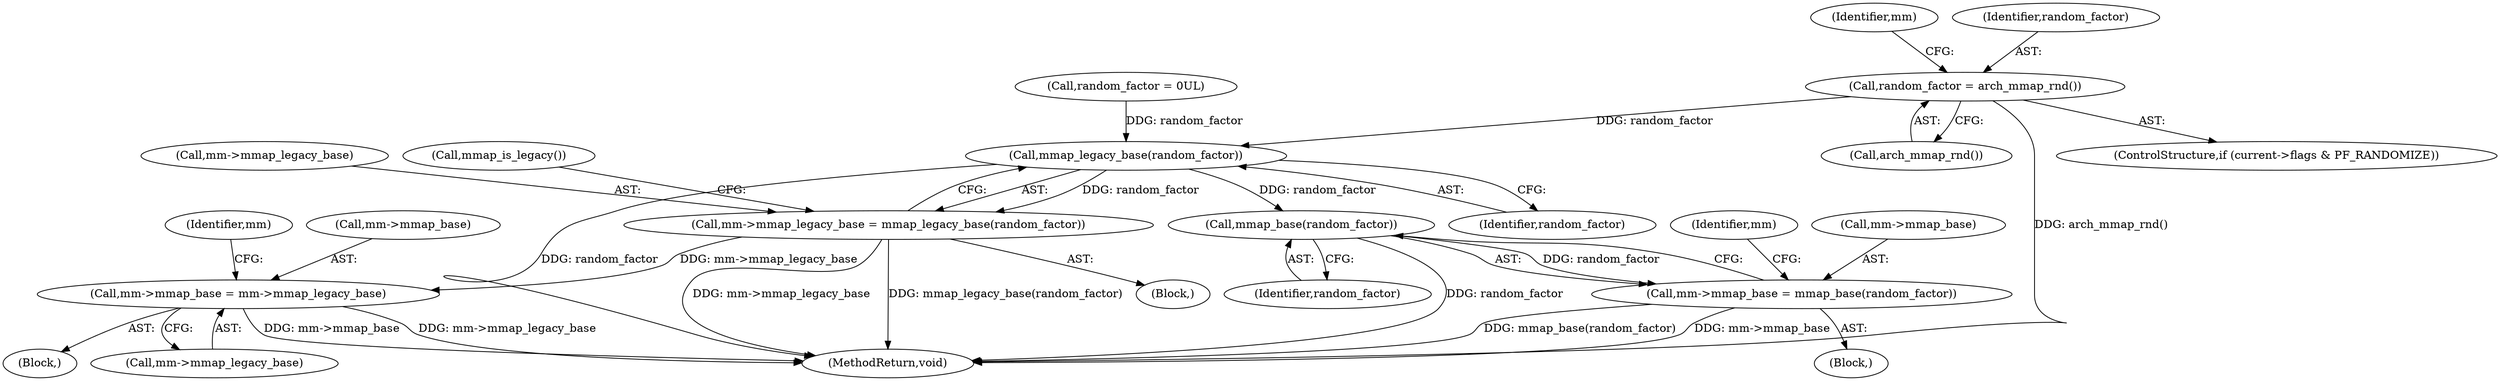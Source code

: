 digraph "1_linux_8b8addf891de8a00e4d39fc32f93f7c5eb8feceb@API" {
"1000113" [label="(Call,random_factor = arch_mmap_rnd())"];
"1000120" [label="(Call,mmap_legacy_base(random_factor))"];
"1000116" [label="(Call,mm->mmap_legacy_base = mmap_legacy_base(random_factor))"];
"1000125" [label="(Call,mm->mmap_base = mm->mmap_legacy_base)"];
"1000143" [label="(Call,mmap_base(random_factor))"];
"1000139" [label="(Call,mm->mmap_base = mmap_base(random_factor))"];
"1000139" [label="(Call,mm->mmap_base = mmap_base(random_factor))"];
"1000126" [label="(Call,mm->mmap_base)"];
"1000143" [label="(Call,mmap_base(random_factor))"];
"1000104" [label="(Call,random_factor = 0UL)"];
"1000117" [label="(Call,mm->mmap_legacy_base)"];
"1000140" [label="(Call,mm->mmap_base)"];
"1000113" [label="(Call,random_factor = arch_mmap_rnd())"];
"1000120" [label="(Call,mmap_legacy_base(random_factor))"];
"1000118" [label="(Identifier,mm)"];
"1000138" [label="(Block,)"];
"1000147" [label="(Identifier,mm)"];
"1000124" [label="(Block,)"];
"1000129" [label="(Call,mm->mmap_legacy_base)"];
"1000107" [label="(ControlStructure,if (current->flags & PF_RANDOMIZE))"];
"1000125" [label="(Call,mm->mmap_base = mm->mmap_legacy_base)"];
"1000102" [label="(Block,)"];
"1000116" [label="(Call,mm->mmap_legacy_base = mmap_legacy_base(random_factor))"];
"1000115" [label="(Call,arch_mmap_rnd())"];
"1000134" [label="(Identifier,mm)"];
"1000114" [label="(Identifier,random_factor)"];
"1000150" [label="(MethodReturn,void)"];
"1000121" [label="(Identifier,random_factor)"];
"1000123" [label="(Call,mmap_is_legacy())"];
"1000144" [label="(Identifier,random_factor)"];
"1000113" -> "1000107"  [label="AST: "];
"1000113" -> "1000115"  [label="CFG: "];
"1000114" -> "1000113"  [label="AST: "];
"1000115" -> "1000113"  [label="AST: "];
"1000118" -> "1000113"  [label="CFG: "];
"1000113" -> "1000150"  [label="DDG: arch_mmap_rnd()"];
"1000113" -> "1000120"  [label="DDG: random_factor"];
"1000120" -> "1000116"  [label="AST: "];
"1000120" -> "1000121"  [label="CFG: "];
"1000121" -> "1000120"  [label="AST: "];
"1000116" -> "1000120"  [label="CFG: "];
"1000120" -> "1000150"  [label="DDG: random_factor"];
"1000120" -> "1000116"  [label="DDG: random_factor"];
"1000104" -> "1000120"  [label="DDG: random_factor"];
"1000120" -> "1000143"  [label="DDG: random_factor"];
"1000116" -> "1000102"  [label="AST: "];
"1000117" -> "1000116"  [label="AST: "];
"1000123" -> "1000116"  [label="CFG: "];
"1000116" -> "1000150"  [label="DDG: mm->mmap_legacy_base"];
"1000116" -> "1000150"  [label="DDG: mmap_legacy_base(random_factor)"];
"1000116" -> "1000125"  [label="DDG: mm->mmap_legacy_base"];
"1000125" -> "1000124"  [label="AST: "];
"1000125" -> "1000129"  [label="CFG: "];
"1000126" -> "1000125"  [label="AST: "];
"1000129" -> "1000125"  [label="AST: "];
"1000134" -> "1000125"  [label="CFG: "];
"1000125" -> "1000150"  [label="DDG: mm->mmap_base"];
"1000125" -> "1000150"  [label="DDG: mm->mmap_legacy_base"];
"1000143" -> "1000139"  [label="AST: "];
"1000143" -> "1000144"  [label="CFG: "];
"1000144" -> "1000143"  [label="AST: "];
"1000139" -> "1000143"  [label="CFG: "];
"1000143" -> "1000150"  [label="DDG: random_factor"];
"1000143" -> "1000139"  [label="DDG: random_factor"];
"1000139" -> "1000138"  [label="AST: "];
"1000140" -> "1000139"  [label="AST: "];
"1000147" -> "1000139"  [label="CFG: "];
"1000139" -> "1000150"  [label="DDG: mm->mmap_base"];
"1000139" -> "1000150"  [label="DDG: mmap_base(random_factor)"];
}
